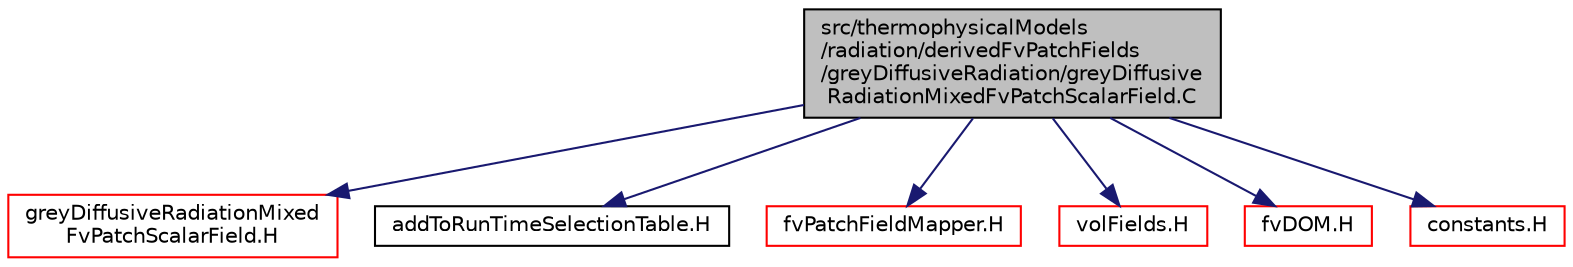 digraph "src/thermophysicalModels/radiation/derivedFvPatchFields/greyDiffusiveRadiation/greyDiffusiveRadiationMixedFvPatchScalarField.C"
{
  bgcolor="transparent";
  edge [fontname="Helvetica",fontsize="10",labelfontname="Helvetica",labelfontsize="10"];
  node [fontname="Helvetica",fontsize="10",shape=record];
  Node1 [label="src/thermophysicalModels\l/radiation/derivedFvPatchFields\l/greyDiffusiveRadiation/greyDiffusive\lRadiationMixedFvPatchScalarField.C",height=0.2,width=0.4,color="black", fillcolor="grey75", style="filled", fontcolor="black"];
  Node1 -> Node2 [color="midnightblue",fontsize="10",style="solid",fontname="Helvetica"];
  Node2 [label="greyDiffusiveRadiationMixed\lFvPatchScalarField.H",height=0.2,width=0.4,color="red",URL="$a10123.html"];
  Node1 -> Node3 [color="midnightblue",fontsize="10",style="solid",fontname="Helvetica"];
  Node3 [label="addToRunTimeSelectionTable.H",height=0.2,width=0.4,color="black",URL="$a07867.html",tooltip="Macros for easy insertion into run-time selection tables. "];
  Node1 -> Node4 [color="midnightblue",fontsize="10",style="solid",fontname="Helvetica"];
  Node4 [label="fvPatchFieldMapper.H",height=0.2,width=0.4,color="red",URL="$a05544.html"];
  Node1 -> Node5 [color="midnightblue",fontsize="10",style="solid",fontname="Helvetica"];
  Node5 [label="volFields.H",height=0.2,width=0.4,color="red",URL="$a05638.html"];
  Node1 -> Node6 [color="midnightblue",fontsize="10",style="solid",fontname="Helvetica"];
  Node6 [label="fvDOM.H",height=0.2,width=0.4,color="red",URL="$a10142.html"];
  Node1 -> Node7 [color="midnightblue",fontsize="10",style="solid",fontname="Helvetica"];
  Node7 [label="constants.H",height=0.2,width=0.4,color="red",URL="$a08180.html"];
}
